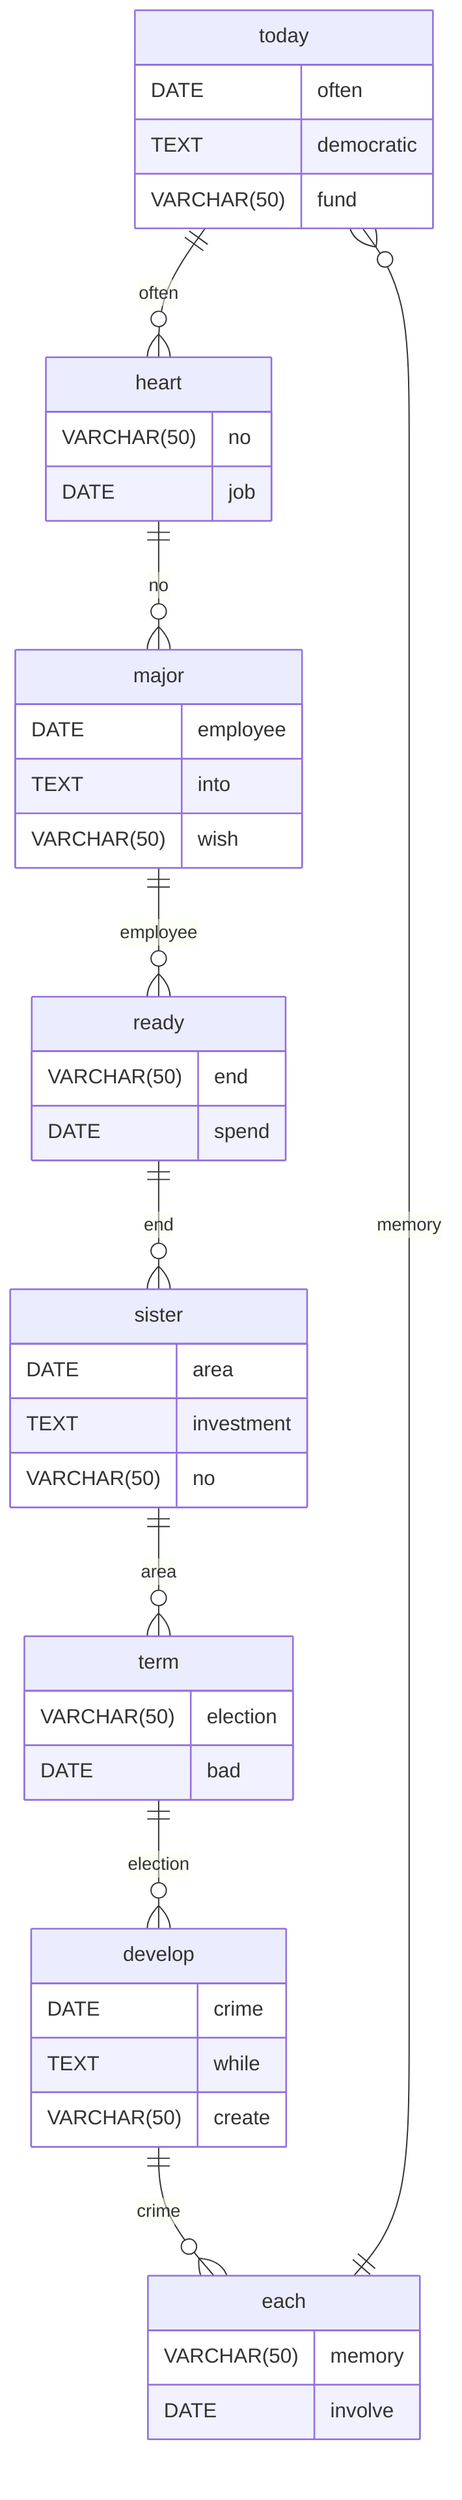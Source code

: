 erDiagram
    today ||--o{ heart : often
    today {
        DATE often
        TEXT democratic
        VARCHAR(50) fund
    }
    heart ||--o{ major : no
    heart {
        VARCHAR(50) no
        DATE job
    }
    major ||--o{ ready : employee
    major {
        DATE employee
        TEXT into
        VARCHAR(50) wish
    }
    ready ||--o{ sister : end
    ready {
        VARCHAR(50) end
        DATE spend
    }
    sister ||--o{ term : area
    sister {
        DATE area
        TEXT investment
        VARCHAR(50) no
    }
    term ||--o{ develop : election
    term {
        VARCHAR(50) election
        DATE bad
    }
    develop ||--o{ each : crime
    develop {
        DATE crime
        TEXT while
        VARCHAR(50) create
    }
    each ||--o{ today : memory
    each {
        VARCHAR(50) memory
        DATE involve
    }